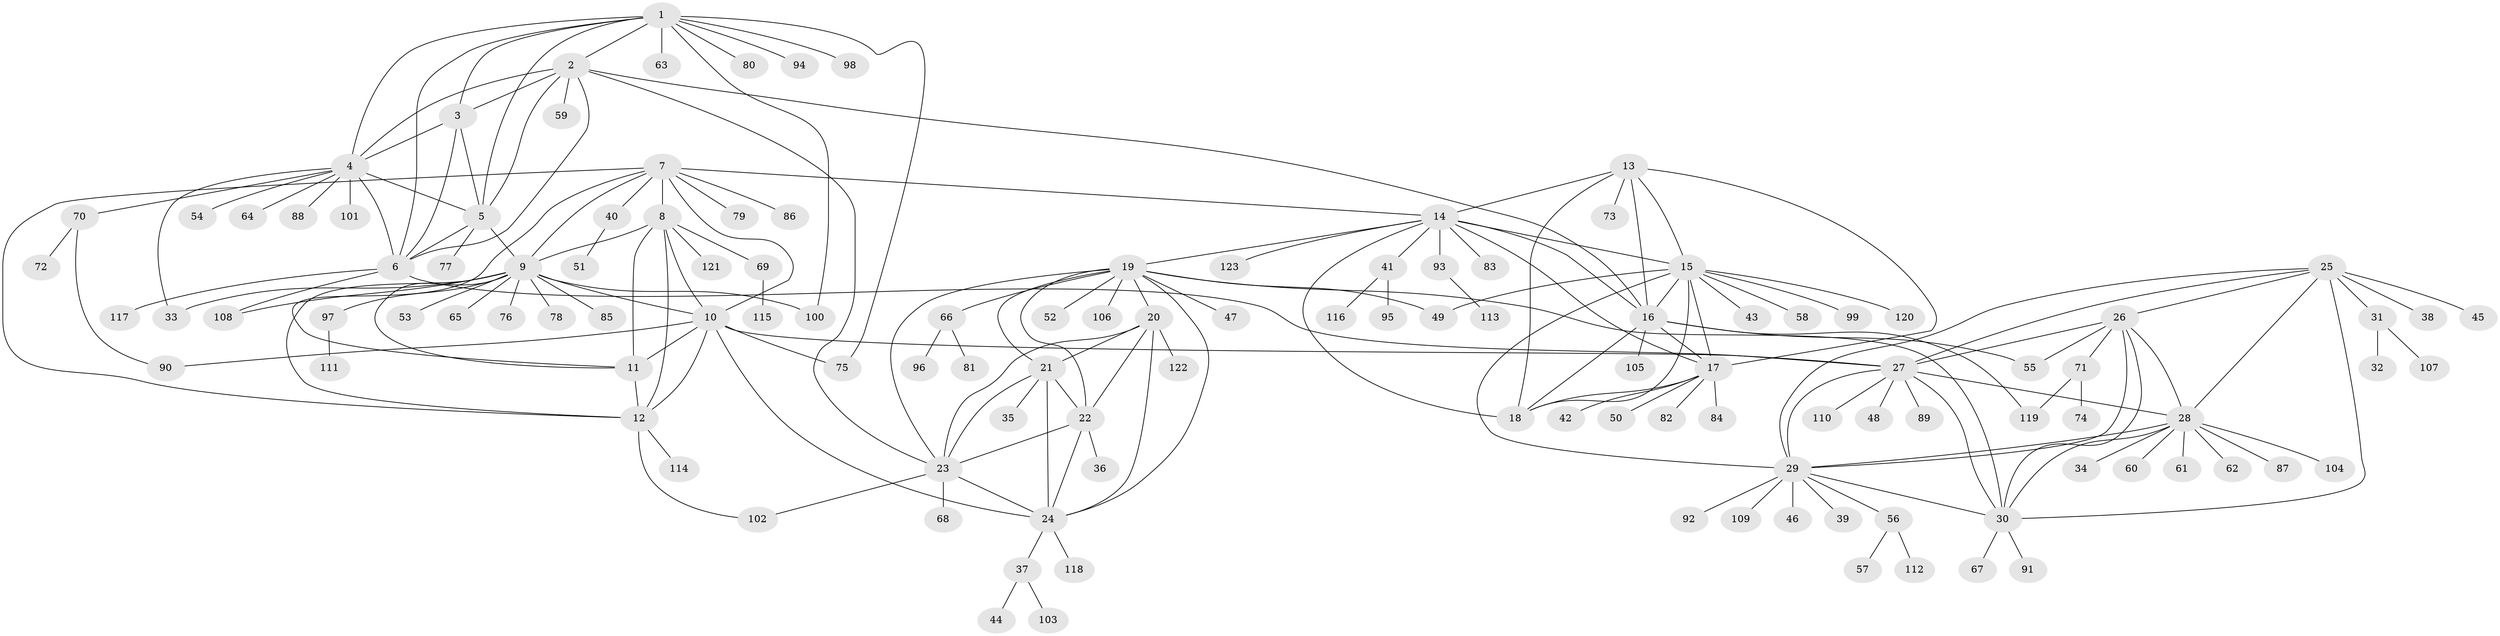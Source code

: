 // Generated by graph-tools (version 1.1) at 2025/15/03/09/25 04:15:55]
// undirected, 123 vertices, 187 edges
graph export_dot {
graph [start="1"]
  node [color=gray90,style=filled];
  1;
  2;
  3;
  4;
  5;
  6;
  7;
  8;
  9;
  10;
  11;
  12;
  13;
  14;
  15;
  16;
  17;
  18;
  19;
  20;
  21;
  22;
  23;
  24;
  25;
  26;
  27;
  28;
  29;
  30;
  31;
  32;
  33;
  34;
  35;
  36;
  37;
  38;
  39;
  40;
  41;
  42;
  43;
  44;
  45;
  46;
  47;
  48;
  49;
  50;
  51;
  52;
  53;
  54;
  55;
  56;
  57;
  58;
  59;
  60;
  61;
  62;
  63;
  64;
  65;
  66;
  67;
  68;
  69;
  70;
  71;
  72;
  73;
  74;
  75;
  76;
  77;
  78;
  79;
  80;
  81;
  82;
  83;
  84;
  85;
  86;
  87;
  88;
  89;
  90;
  91;
  92;
  93;
  94;
  95;
  96;
  97;
  98;
  99;
  100;
  101;
  102;
  103;
  104;
  105;
  106;
  107;
  108;
  109;
  110;
  111;
  112;
  113;
  114;
  115;
  116;
  117;
  118;
  119;
  120;
  121;
  122;
  123;
  1 -- 2;
  1 -- 3;
  1 -- 4;
  1 -- 5;
  1 -- 6;
  1 -- 63;
  1 -- 75;
  1 -- 80;
  1 -- 94;
  1 -- 98;
  1 -- 100;
  2 -- 3;
  2 -- 4;
  2 -- 5;
  2 -- 6;
  2 -- 16;
  2 -- 23;
  2 -- 59;
  3 -- 4;
  3 -- 5;
  3 -- 6;
  4 -- 5;
  4 -- 6;
  4 -- 33;
  4 -- 54;
  4 -- 64;
  4 -- 70;
  4 -- 88;
  4 -- 101;
  5 -- 6;
  5 -- 9;
  5 -- 77;
  6 -- 27;
  6 -- 108;
  6 -- 117;
  7 -- 8;
  7 -- 9;
  7 -- 10;
  7 -- 11;
  7 -- 12;
  7 -- 14;
  7 -- 40;
  7 -- 79;
  7 -- 86;
  8 -- 9;
  8 -- 10;
  8 -- 11;
  8 -- 12;
  8 -- 69;
  8 -- 121;
  9 -- 10;
  9 -- 11;
  9 -- 12;
  9 -- 33;
  9 -- 53;
  9 -- 65;
  9 -- 76;
  9 -- 78;
  9 -- 85;
  9 -- 97;
  9 -- 100;
  9 -- 108;
  10 -- 11;
  10 -- 12;
  10 -- 24;
  10 -- 27;
  10 -- 75;
  10 -- 90;
  11 -- 12;
  12 -- 102;
  12 -- 114;
  13 -- 14;
  13 -- 15;
  13 -- 16;
  13 -- 17;
  13 -- 18;
  13 -- 73;
  14 -- 15;
  14 -- 16;
  14 -- 17;
  14 -- 18;
  14 -- 19;
  14 -- 41;
  14 -- 83;
  14 -- 93;
  14 -- 123;
  15 -- 16;
  15 -- 17;
  15 -- 18;
  15 -- 29;
  15 -- 43;
  15 -- 49;
  15 -- 58;
  15 -- 99;
  15 -- 120;
  16 -- 17;
  16 -- 18;
  16 -- 55;
  16 -- 105;
  16 -- 119;
  17 -- 18;
  17 -- 42;
  17 -- 50;
  17 -- 82;
  17 -- 84;
  19 -- 20;
  19 -- 21;
  19 -- 22;
  19 -- 23;
  19 -- 24;
  19 -- 30;
  19 -- 47;
  19 -- 49;
  19 -- 52;
  19 -- 66;
  19 -- 106;
  20 -- 21;
  20 -- 22;
  20 -- 23;
  20 -- 24;
  20 -- 122;
  21 -- 22;
  21 -- 23;
  21 -- 24;
  21 -- 35;
  22 -- 23;
  22 -- 24;
  22 -- 36;
  23 -- 24;
  23 -- 68;
  23 -- 102;
  24 -- 37;
  24 -- 118;
  25 -- 26;
  25 -- 27;
  25 -- 28;
  25 -- 29;
  25 -- 30;
  25 -- 31;
  25 -- 38;
  25 -- 45;
  26 -- 27;
  26 -- 28;
  26 -- 29;
  26 -- 30;
  26 -- 55;
  26 -- 71;
  27 -- 28;
  27 -- 29;
  27 -- 30;
  27 -- 48;
  27 -- 89;
  27 -- 110;
  28 -- 29;
  28 -- 30;
  28 -- 34;
  28 -- 60;
  28 -- 61;
  28 -- 62;
  28 -- 87;
  28 -- 104;
  29 -- 30;
  29 -- 39;
  29 -- 46;
  29 -- 56;
  29 -- 92;
  29 -- 109;
  30 -- 67;
  30 -- 91;
  31 -- 32;
  31 -- 107;
  37 -- 44;
  37 -- 103;
  40 -- 51;
  41 -- 95;
  41 -- 116;
  56 -- 57;
  56 -- 112;
  66 -- 81;
  66 -- 96;
  69 -- 115;
  70 -- 72;
  70 -- 90;
  71 -- 74;
  71 -- 119;
  93 -- 113;
  97 -- 111;
}
